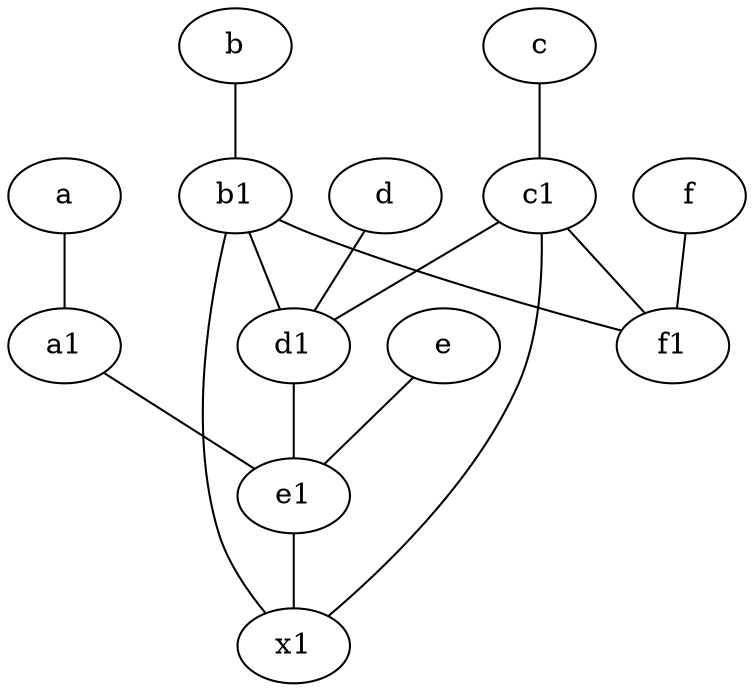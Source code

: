 graph {
	node [labelfontsize=50]
	a1 [labelfontsize=50 pos="8,3!"]
	d1 [labelfontsize=50 pos="3,5!"]
	b1 [labelfontsize=50 pos="9,4!"]
	e [labelfontsize=50 pos="7,9!"]
	c1 [labelfontsize=50 pos="4.5,3!"]
	f1 [labelfontsize=50 pos="3,8!"]
	x1 [labelfontsize=50]
	c [labelfontsize=50 pos="4.5,2!"]
	d [labelfontsize=50 pos="2,5!"]
	b [labelfontsize=50 pos="10,4!"]
	f [labelfontsize=50 pos="3,9!"]
	a [labelfontsize=50 pos="8,2!"]
	e1 [labelfontsize=50 pos="7,7!"]
	c1 -- x1
	b1 -- d1
	b -- b1
	c1 -- d1
	b1 -- x1
	a1 -- e1
	f -- f1
	e1 -- x1
	b1 -- f1
	d1 -- e1
	d -- d1
	e -- e1
	c -- c1
	a -- a1
	c1 -- f1
}
